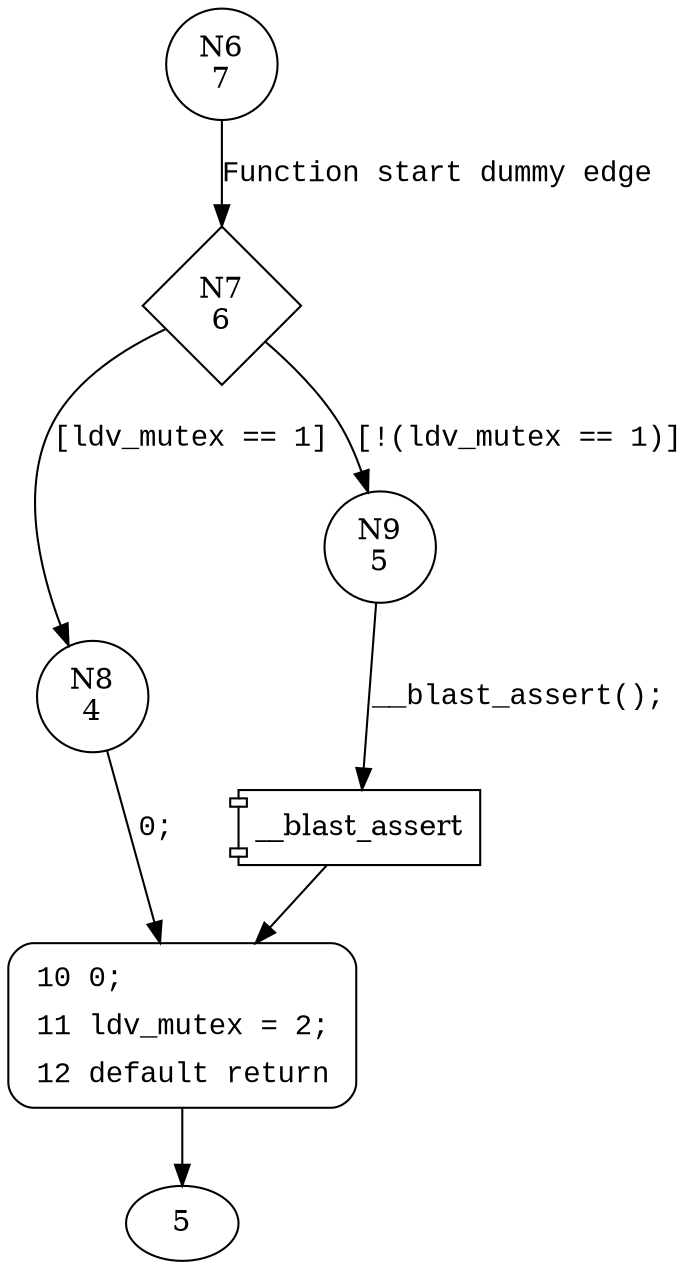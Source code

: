 digraph mutex_lock {
6 [shape="circle" label="N6\n7"]
7 [shape="diamond" label="N7\n6"]
8 [shape="circle" label="N8\n4"]
9 [shape="circle" label="N9\n5"]
10 [shape="circle" label="N10\n3"]
10 [style="filled,bold" penwidth="1" fillcolor="white" fontname="Courier New" shape="Mrecord" label=<<table border="0" cellborder="0" cellpadding="3" bgcolor="white"><tr><td align="right">10</td><td align="left">0;</td></tr><tr><td align="right">11</td><td align="left">ldv_mutex = 2;</td></tr><tr><td align="right">12</td><td align="left">default return</td></tr></table>>]
10 -> 5[label=""]
6 -> 7 [label="Function start dummy edge" fontname="Courier New"]
7 -> 8 [label="[ldv_mutex == 1]" fontname="Courier New"]
7 -> 9 [label="[!(ldv_mutex == 1)]" fontname="Courier New"]
100006 [shape="component" label="__blast_assert"]
9 -> 100006 [label="__blast_assert();" fontname="Courier New"]
100006 -> 10 [label="" fontname="Courier New"]
8 -> 10 [label="0;" fontname="Courier New"]
}
